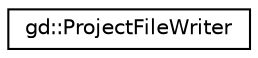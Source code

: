 digraph "Graphical Class Hierarchy"
{
  edge [fontname="Helvetica",fontsize="10",labelfontname="Helvetica",labelfontsize="10"];
  node [fontname="Helvetica",fontsize="10",shape=record];
  rankdir="LR";
  Node1 [label="gd::ProjectFileWriter",height=0.2,width=0.4,color="black", fillcolor="white", style="filled",URL="$classgd_1_1_project_file_writer.html",tooltip="Read and write project to file(s) using wxWidgets. "];
}
